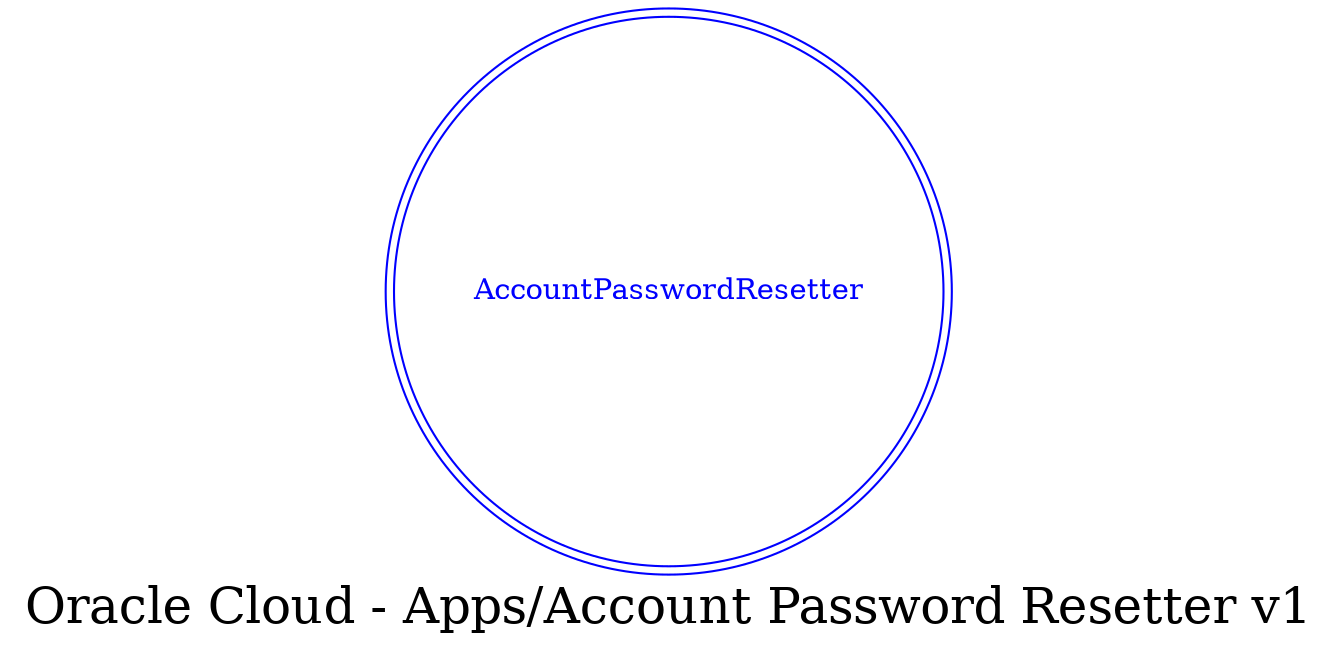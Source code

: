 digraph LexiconGraph {
graph[label="Oracle Cloud - Apps/Account Password Resetter v1", fontsize=24]
splines=true
"AccountPasswordResetter" [color=blue, fontcolor=blue, shape=doublecircle]
}
